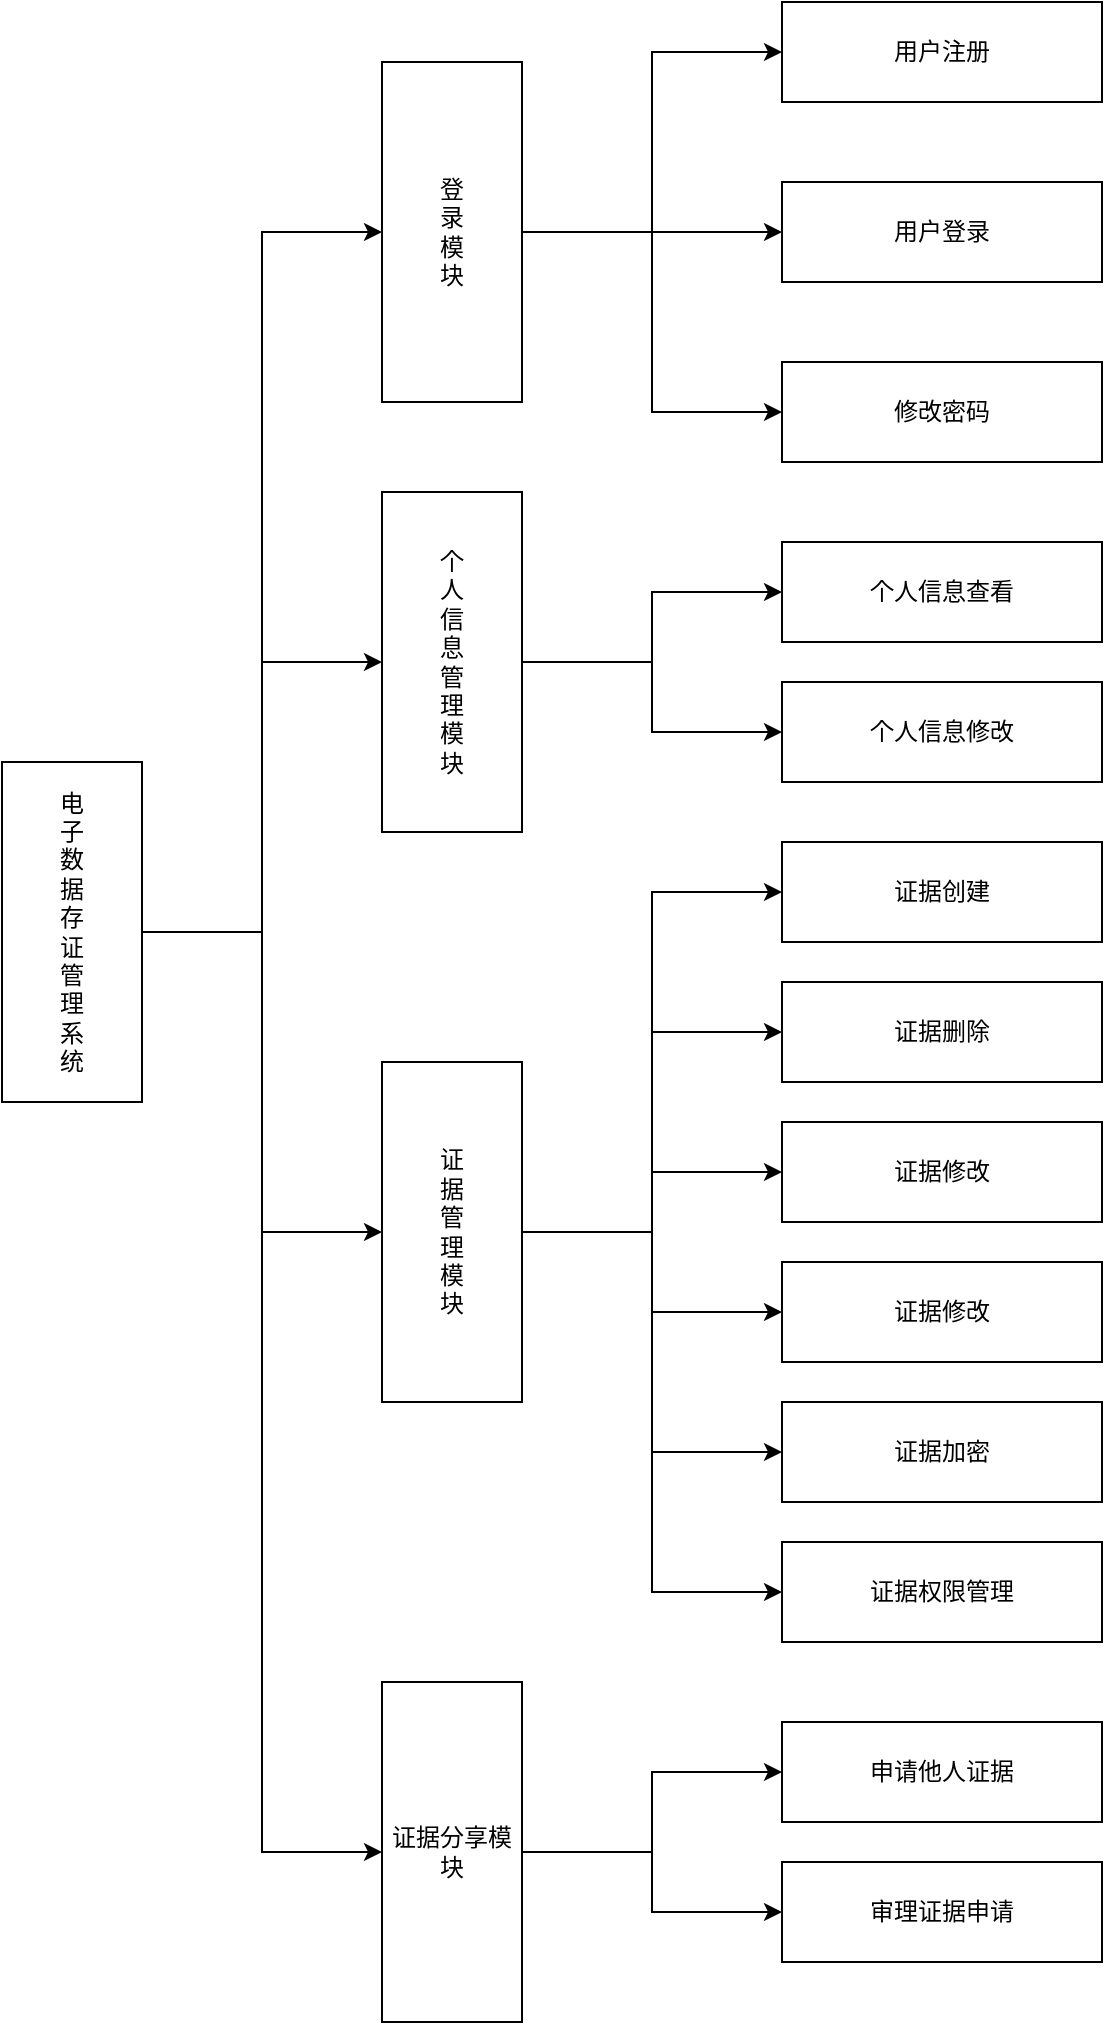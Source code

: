 <mxfile version="21.3.4" type="device">
  <diagram id="prtHgNgQTEPvFCAcTncT" name="Page-1">
    <mxGraphModel dx="3225" dy="1353" grid="1" gridSize="10" guides="1" tooltips="1" connect="1" arrows="1" fold="1" page="1" pageScale="1" pageWidth="827" pageHeight="1169" math="0" shadow="0">
      <root>
        <mxCell id="0" />
        <mxCell id="1" parent="0" />
        <mxCell id="HHJIJ4FA4yl2O0SEqJI5-35" style="edgeStyle=orthogonalEdgeStyle;rounded=0;orthogonalLoop=1;jettySize=auto;html=1;entryX=0;entryY=0.5;entryDx=0;entryDy=0;" edge="1" parent="1" source="HHJIJ4FA4yl2O0SEqJI5-3" target="HHJIJ4FA4yl2O0SEqJI5-4">
          <mxGeometry relative="1" as="geometry" />
        </mxCell>
        <mxCell id="HHJIJ4FA4yl2O0SEqJI5-36" style="edgeStyle=orthogonalEdgeStyle;rounded=0;orthogonalLoop=1;jettySize=auto;html=1;" edge="1" parent="1" source="HHJIJ4FA4yl2O0SEqJI5-3" target="HHJIJ4FA4yl2O0SEqJI5-6">
          <mxGeometry relative="1" as="geometry" />
        </mxCell>
        <mxCell id="HHJIJ4FA4yl2O0SEqJI5-37" style="edgeStyle=orthogonalEdgeStyle;rounded=0;orthogonalLoop=1;jettySize=auto;html=1;entryX=0;entryY=0.5;entryDx=0;entryDy=0;" edge="1" parent="1" source="HHJIJ4FA4yl2O0SEqJI5-3" target="HHJIJ4FA4yl2O0SEqJI5-7">
          <mxGeometry relative="1" as="geometry" />
        </mxCell>
        <mxCell id="HHJIJ4FA4yl2O0SEqJI5-38" style="edgeStyle=orthogonalEdgeStyle;rounded=0;orthogonalLoop=1;jettySize=auto;html=1;entryX=0;entryY=0.5;entryDx=0;entryDy=0;" edge="1" parent="1" source="HHJIJ4FA4yl2O0SEqJI5-3" target="HHJIJ4FA4yl2O0SEqJI5-5">
          <mxGeometry relative="1" as="geometry" />
        </mxCell>
        <mxCell id="HHJIJ4FA4yl2O0SEqJI5-3" value="&lt;font face=&quot;宋体&quot;&gt;电&lt;br&gt;子&lt;br&gt;数&lt;br&gt;据&lt;br&gt;存&lt;br&gt;证&lt;br&gt;管&lt;br&gt;理&lt;br&gt;系&lt;br&gt;统&lt;/font&gt;" style="whiteSpace=wrap;html=1;" vertex="1" parent="1">
          <mxGeometry x="50" y="550" width="70" height="170" as="geometry" />
        </mxCell>
        <mxCell id="HHJIJ4FA4yl2O0SEqJI5-39" style="edgeStyle=orthogonalEdgeStyle;rounded=0;orthogonalLoop=1;jettySize=auto;html=1;" edge="1" parent="1" source="HHJIJ4FA4yl2O0SEqJI5-4" target="HHJIJ4FA4yl2O0SEqJI5-13">
          <mxGeometry relative="1" as="geometry" />
        </mxCell>
        <mxCell id="HHJIJ4FA4yl2O0SEqJI5-40" style="edgeStyle=orthogonalEdgeStyle;rounded=0;orthogonalLoop=1;jettySize=auto;html=1;" edge="1" parent="1" source="HHJIJ4FA4yl2O0SEqJI5-4" target="HHJIJ4FA4yl2O0SEqJI5-22">
          <mxGeometry relative="1" as="geometry" />
        </mxCell>
        <mxCell id="HHJIJ4FA4yl2O0SEqJI5-41" style="edgeStyle=orthogonalEdgeStyle;rounded=0;orthogonalLoop=1;jettySize=auto;html=1;entryX=0;entryY=0.5;entryDx=0;entryDy=0;" edge="1" parent="1" source="HHJIJ4FA4yl2O0SEqJI5-4" target="HHJIJ4FA4yl2O0SEqJI5-23">
          <mxGeometry relative="1" as="geometry" />
        </mxCell>
        <mxCell id="HHJIJ4FA4yl2O0SEqJI5-4" value="登&lt;br&gt;录&lt;br&gt;模&lt;br&gt;块" style="whiteSpace=wrap;html=1;" vertex="1" parent="1">
          <mxGeometry x="240" y="200" width="70" height="170" as="geometry" />
        </mxCell>
        <mxCell id="HHJIJ4FA4yl2O0SEqJI5-50" style="edgeStyle=orthogonalEdgeStyle;rounded=0;orthogonalLoop=1;jettySize=auto;html=1;entryX=0;entryY=0.5;entryDx=0;entryDy=0;" edge="1" parent="1" source="HHJIJ4FA4yl2O0SEqJI5-5" target="HHJIJ4FA4yl2O0SEqJI5-33">
          <mxGeometry relative="1" as="geometry" />
        </mxCell>
        <mxCell id="HHJIJ4FA4yl2O0SEqJI5-51" style="edgeStyle=orthogonalEdgeStyle;rounded=0;orthogonalLoop=1;jettySize=auto;html=1;entryX=0;entryY=0.5;entryDx=0;entryDy=0;" edge="1" parent="1" source="HHJIJ4FA4yl2O0SEqJI5-5" target="HHJIJ4FA4yl2O0SEqJI5-32">
          <mxGeometry relative="1" as="geometry" />
        </mxCell>
        <mxCell id="HHJIJ4FA4yl2O0SEqJI5-5" value="证据分享模块" style="whiteSpace=wrap;html=1;" vertex="1" parent="1">
          <mxGeometry x="240" y="1010" width="70" height="170" as="geometry" />
        </mxCell>
        <mxCell id="HHJIJ4FA4yl2O0SEqJI5-42" style="edgeStyle=orthogonalEdgeStyle;rounded=0;orthogonalLoop=1;jettySize=auto;html=1;" edge="1" parent="1" source="HHJIJ4FA4yl2O0SEqJI5-6" target="HHJIJ4FA4yl2O0SEqJI5-24">
          <mxGeometry relative="1" as="geometry" />
        </mxCell>
        <mxCell id="HHJIJ4FA4yl2O0SEqJI5-43" style="edgeStyle=orthogonalEdgeStyle;rounded=0;orthogonalLoop=1;jettySize=auto;html=1;entryX=0;entryY=0.5;entryDx=0;entryDy=0;" edge="1" parent="1" source="HHJIJ4FA4yl2O0SEqJI5-6" target="HHJIJ4FA4yl2O0SEqJI5-25">
          <mxGeometry relative="1" as="geometry" />
        </mxCell>
        <mxCell id="HHJIJ4FA4yl2O0SEqJI5-6" value="个&lt;br&gt;人&lt;br&gt;信&lt;br&gt;息&lt;br&gt;管&lt;br&gt;理&lt;br&gt;模&lt;br&gt;块" style="whiteSpace=wrap;html=1;" vertex="1" parent="1">
          <mxGeometry x="240" y="415" width="70" height="170" as="geometry" />
        </mxCell>
        <mxCell id="HHJIJ4FA4yl2O0SEqJI5-13" value="用户注册" style="rounded=0;whiteSpace=wrap;html=1;align=center;" vertex="1" parent="1">
          <mxGeometry x="440" y="170" width="160" height="50" as="geometry" />
        </mxCell>
        <mxCell id="HHJIJ4FA4yl2O0SEqJI5-22" value="用户登录" style="rounded=0;whiteSpace=wrap;html=1;align=center;" vertex="1" parent="1">
          <mxGeometry x="440" y="260" width="160" height="50" as="geometry" />
        </mxCell>
        <mxCell id="HHJIJ4FA4yl2O0SEqJI5-23" value="修改密码" style="rounded=0;whiteSpace=wrap;html=1;align=center;" vertex="1" parent="1">
          <mxGeometry x="440" y="350" width="160" height="50" as="geometry" />
        </mxCell>
        <mxCell id="HHJIJ4FA4yl2O0SEqJI5-24" value="个人信息查看" style="rounded=0;whiteSpace=wrap;html=1;align=center;" vertex="1" parent="1">
          <mxGeometry x="440" y="440" width="160" height="50" as="geometry" />
        </mxCell>
        <mxCell id="HHJIJ4FA4yl2O0SEqJI5-25" value="个人信息修改" style="rounded=0;whiteSpace=wrap;html=1;align=center;" vertex="1" parent="1">
          <mxGeometry x="440" y="510" width="160" height="50" as="geometry" />
        </mxCell>
        <mxCell id="HHJIJ4FA4yl2O0SEqJI5-32" value="审理证据申请" style="rounded=0;whiteSpace=wrap;html=1;align=center;" vertex="1" parent="1">
          <mxGeometry x="440" y="1100" width="160" height="50" as="geometry" />
        </mxCell>
        <mxCell id="HHJIJ4FA4yl2O0SEqJI5-33" value="申请他人证据" style="rounded=0;whiteSpace=wrap;html=1;align=center;" vertex="1" parent="1">
          <mxGeometry x="440" y="1030" width="160" height="50" as="geometry" />
        </mxCell>
        <mxCell id="HHJIJ4FA4yl2O0SEqJI5-44" style="edgeStyle=orthogonalEdgeStyle;rounded=0;orthogonalLoop=1;jettySize=auto;html=1;entryX=0;entryY=0.5;entryDx=0;entryDy=0;" edge="1" parent="1" source="HHJIJ4FA4yl2O0SEqJI5-7" target="HHJIJ4FA4yl2O0SEqJI5-30">
          <mxGeometry relative="1" as="geometry" />
        </mxCell>
        <mxCell id="HHJIJ4FA4yl2O0SEqJI5-45" style="edgeStyle=orthogonalEdgeStyle;rounded=0;orthogonalLoop=1;jettySize=auto;html=1;entryX=0;entryY=0.5;entryDx=0;entryDy=0;" edge="1" parent="1" source="HHJIJ4FA4yl2O0SEqJI5-7" target="HHJIJ4FA4yl2O0SEqJI5-29">
          <mxGeometry relative="1" as="geometry" />
        </mxCell>
        <mxCell id="HHJIJ4FA4yl2O0SEqJI5-46" style="edgeStyle=orthogonalEdgeStyle;rounded=0;orthogonalLoop=1;jettySize=auto;html=1;entryX=0;entryY=0.5;entryDx=0;entryDy=0;" edge="1" parent="1" source="HHJIJ4FA4yl2O0SEqJI5-7" target="HHJIJ4FA4yl2O0SEqJI5-28">
          <mxGeometry relative="1" as="geometry" />
        </mxCell>
        <mxCell id="HHJIJ4FA4yl2O0SEqJI5-47" style="edgeStyle=orthogonalEdgeStyle;rounded=0;orthogonalLoop=1;jettySize=auto;html=1;" edge="1" parent="1" source="HHJIJ4FA4yl2O0SEqJI5-7" target="HHJIJ4FA4yl2O0SEqJI5-27">
          <mxGeometry relative="1" as="geometry" />
        </mxCell>
        <mxCell id="HHJIJ4FA4yl2O0SEqJI5-48" style="edgeStyle=orthogonalEdgeStyle;rounded=0;orthogonalLoop=1;jettySize=auto;html=1;entryX=0;entryY=0.5;entryDx=0;entryDy=0;" edge="1" parent="1" source="HHJIJ4FA4yl2O0SEqJI5-7" target="HHJIJ4FA4yl2O0SEqJI5-26">
          <mxGeometry relative="1" as="geometry" />
        </mxCell>
        <mxCell id="HHJIJ4FA4yl2O0SEqJI5-49" style="edgeStyle=orthogonalEdgeStyle;rounded=0;orthogonalLoop=1;jettySize=auto;html=1;entryX=0;entryY=0.5;entryDx=0;entryDy=0;" edge="1" parent="1" source="HHJIJ4FA4yl2O0SEqJI5-7" target="HHJIJ4FA4yl2O0SEqJI5-31">
          <mxGeometry relative="1" as="geometry" />
        </mxCell>
        <mxCell id="HHJIJ4FA4yl2O0SEqJI5-7" value="证&lt;br&gt;据&lt;br&gt;管&lt;br&gt;理&lt;br&gt;模&lt;br&gt;块" style="whiteSpace=wrap;html=1;" vertex="1" parent="1">
          <mxGeometry x="240" y="700" width="70" height="170" as="geometry" />
        </mxCell>
        <mxCell id="HHJIJ4FA4yl2O0SEqJI5-26" value="证据加密" style="rounded=0;whiteSpace=wrap;html=1;align=center;" vertex="1" parent="1">
          <mxGeometry x="440" y="870" width="160" height="50" as="geometry" />
        </mxCell>
        <mxCell id="HHJIJ4FA4yl2O0SEqJI5-27" value="证据修改" style="rounded=0;whiteSpace=wrap;html=1;align=center;" vertex="1" parent="1">
          <mxGeometry x="440" y="800" width="160" height="50" as="geometry" />
        </mxCell>
        <mxCell id="HHJIJ4FA4yl2O0SEqJI5-28" value="证据修改" style="rounded=0;whiteSpace=wrap;html=1;align=center;" vertex="1" parent="1">
          <mxGeometry x="440" y="730" width="160" height="50" as="geometry" />
        </mxCell>
        <mxCell id="HHJIJ4FA4yl2O0SEqJI5-29" value="证据删除" style="rounded=0;whiteSpace=wrap;html=1;align=center;" vertex="1" parent="1">
          <mxGeometry x="440" y="660" width="160" height="50" as="geometry" />
        </mxCell>
        <mxCell id="HHJIJ4FA4yl2O0SEqJI5-30" value="证据创建" style="rounded=0;whiteSpace=wrap;html=1;align=center;" vertex="1" parent="1">
          <mxGeometry x="440" y="590" width="160" height="50" as="geometry" />
        </mxCell>
        <mxCell id="HHJIJ4FA4yl2O0SEqJI5-31" value="证据权限管理" style="rounded=0;whiteSpace=wrap;html=1;align=center;" vertex="1" parent="1">
          <mxGeometry x="440" y="940" width="160" height="50" as="geometry" />
        </mxCell>
      </root>
    </mxGraphModel>
  </diagram>
</mxfile>
